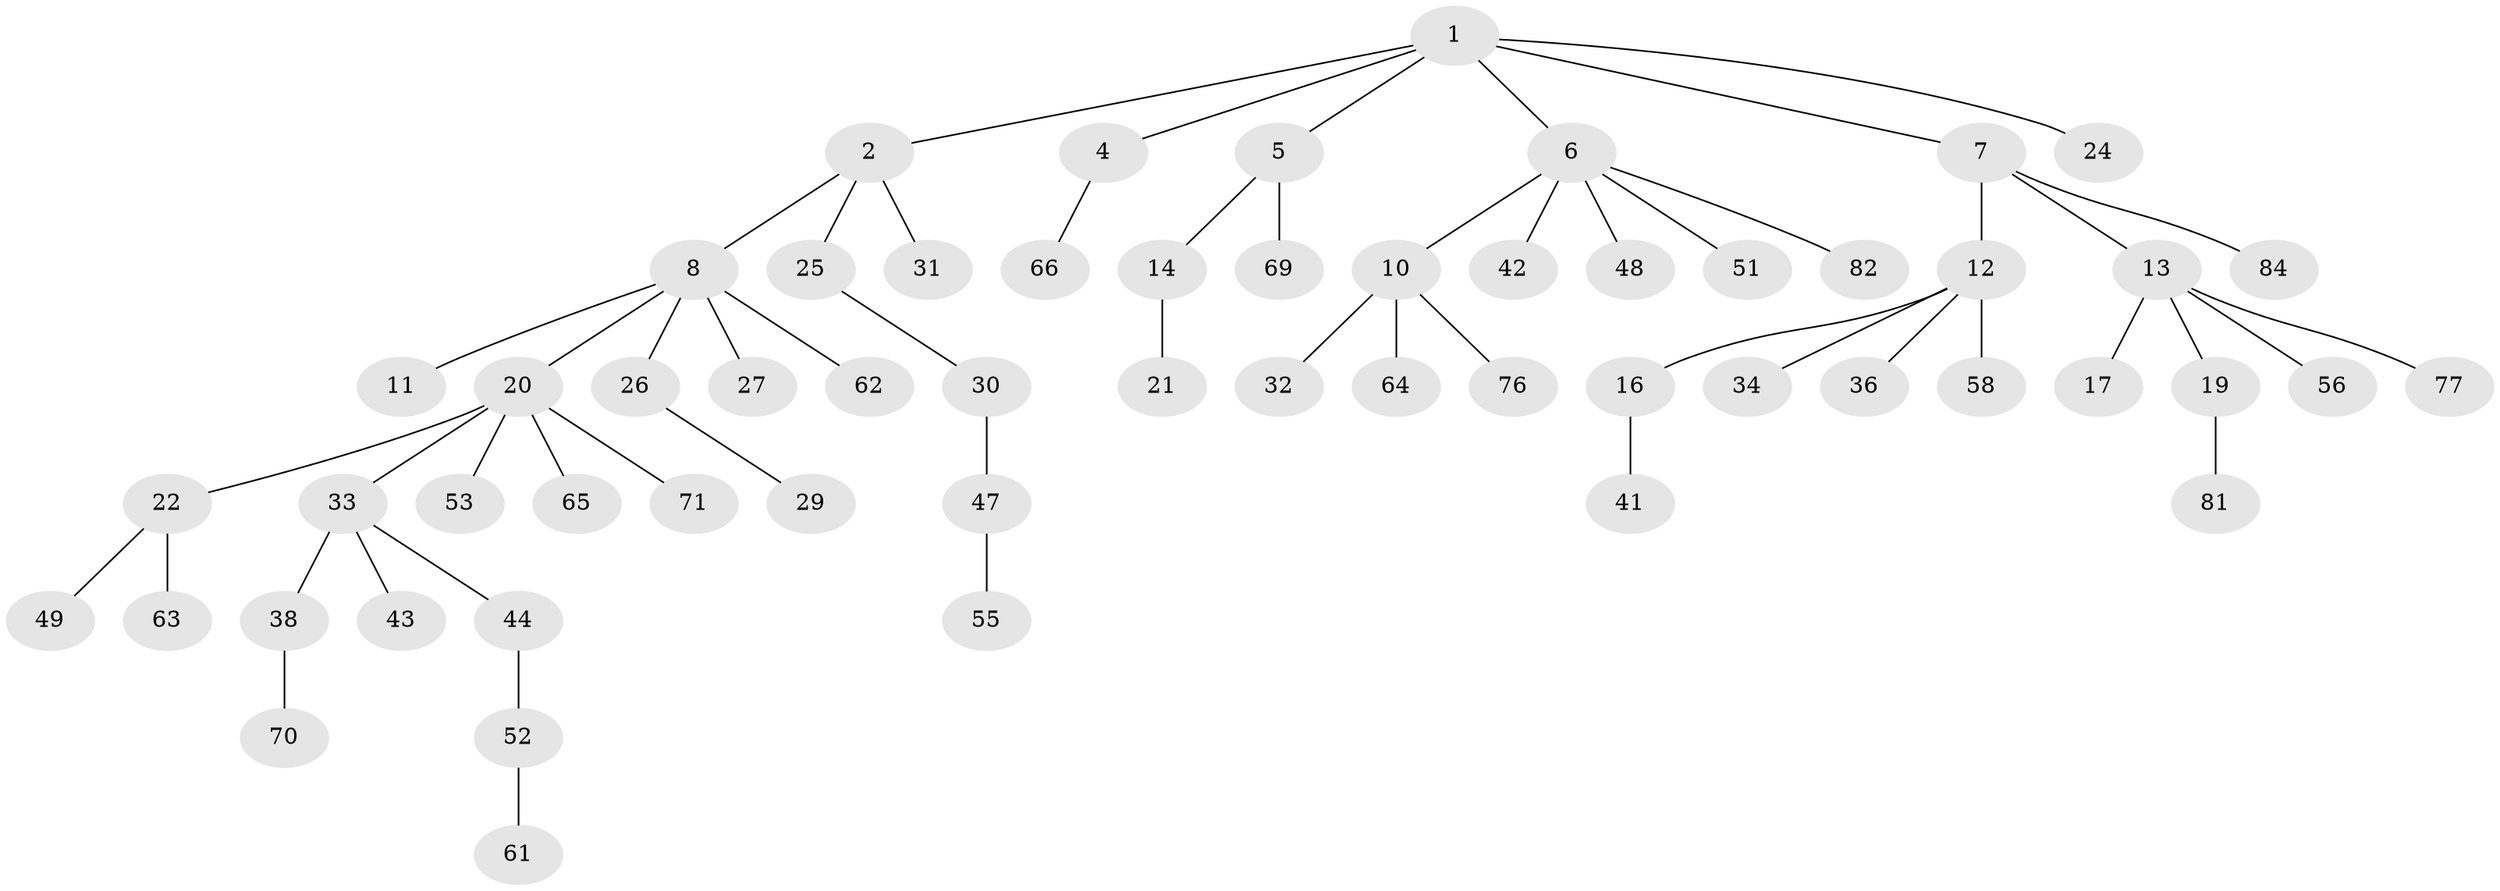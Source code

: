 // Generated by graph-tools (version 1.1) at 2025/52/02/27/25 19:52:11]
// undirected, 57 vertices, 56 edges
graph export_dot {
graph [start="1"]
  node [color=gray90,style=filled];
  1 [super="+3"];
  2 [super="+18"];
  4 [super="+59"];
  5 [super="+39"];
  6 [super="+23"];
  7 [super="+80"];
  8 [super="+9"];
  10 [super="+15"];
  11;
  12 [super="+45"];
  13 [super="+46"];
  14;
  16;
  17 [super="+40"];
  19;
  20 [super="+57"];
  21;
  22 [super="+37"];
  24;
  25 [super="+28"];
  26 [super="+72"];
  27 [super="+75"];
  29 [super="+78"];
  30 [super="+83"];
  31 [super="+50"];
  32;
  33 [super="+35"];
  34;
  36;
  38;
  41 [super="+67"];
  42;
  43;
  44;
  47 [super="+68"];
  48 [super="+79"];
  49;
  51;
  52 [super="+54"];
  53;
  55 [super="+60"];
  56;
  58;
  61 [super="+73"];
  62;
  63;
  64;
  65;
  66;
  69;
  70 [super="+74"];
  71;
  76;
  77;
  81;
  82;
  84;
  1 -- 2;
  1 -- 7;
  1 -- 24;
  1 -- 4;
  1 -- 5;
  1 -- 6;
  2 -- 8;
  2 -- 31;
  2 -- 25;
  4 -- 66;
  5 -- 14;
  5 -- 69;
  6 -- 10;
  6 -- 42;
  6 -- 48;
  6 -- 51;
  6 -- 82;
  7 -- 12;
  7 -- 13;
  7 -- 84;
  8 -- 11;
  8 -- 27;
  8 -- 26;
  8 -- 20;
  8 -- 62;
  10 -- 32;
  10 -- 76;
  10 -- 64;
  12 -- 16;
  12 -- 34;
  12 -- 36;
  12 -- 58;
  13 -- 17;
  13 -- 19;
  13 -- 77;
  13 -- 56;
  14 -- 21;
  16 -- 41;
  19 -- 81;
  20 -- 22;
  20 -- 33;
  20 -- 53;
  20 -- 65;
  20 -- 71;
  22 -- 49;
  22 -- 63;
  25 -- 30;
  26 -- 29;
  30 -- 47;
  33 -- 38;
  33 -- 43;
  33 -- 44;
  38 -- 70;
  44 -- 52;
  47 -- 55;
  52 -- 61;
}
